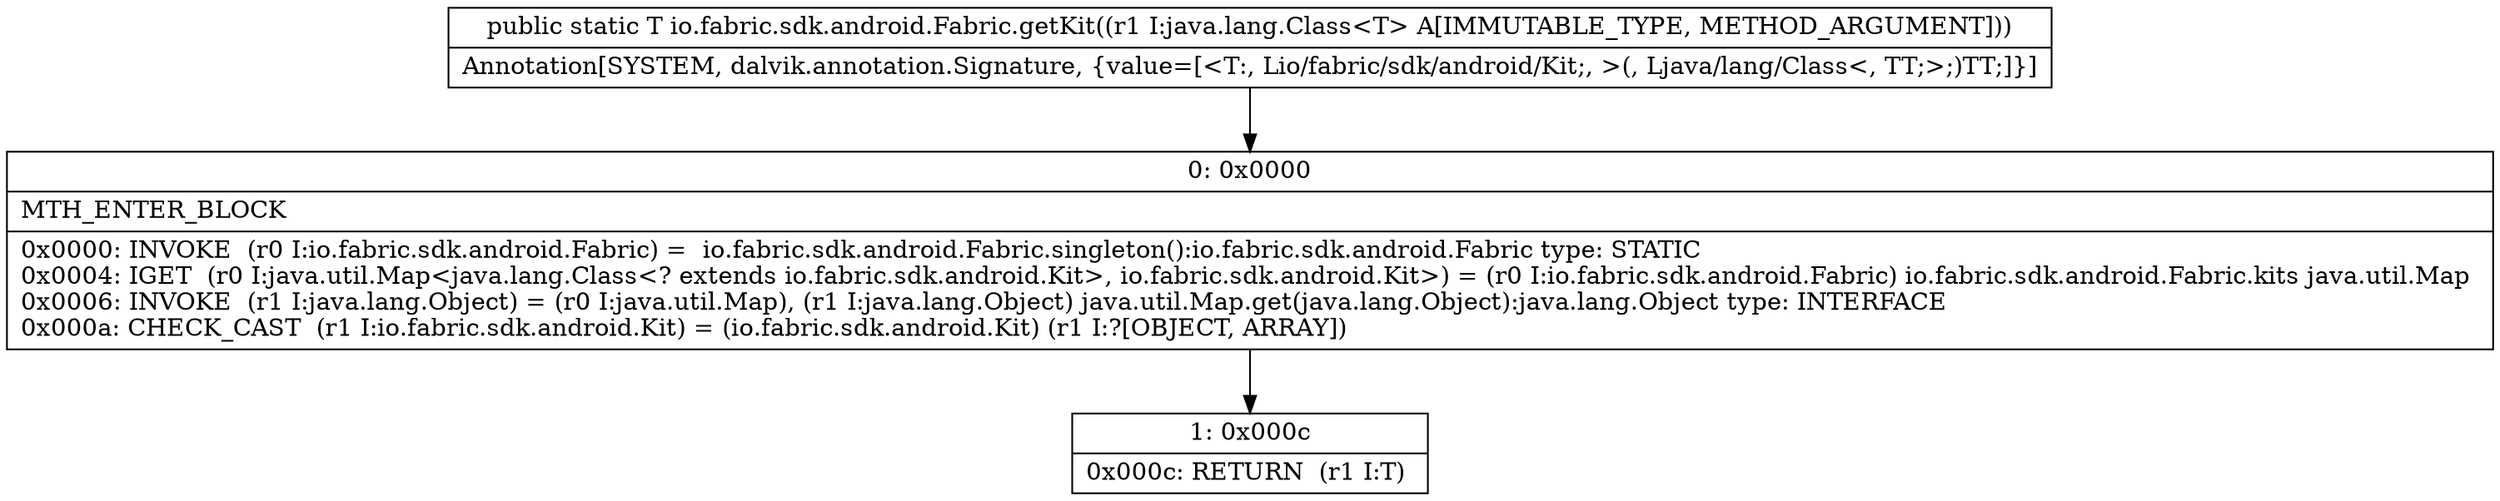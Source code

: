 digraph "CFG forio.fabric.sdk.android.Fabric.getKit(Ljava\/lang\/Class;)Lio\/fabric\/sdk\/android\/Kit;" {
Node_0 [shape=record,label="{0\:\ 0x0000|MTH_ENTER_BLOCK\l|0x0000: INVOKE  (r0 I:io.fabric.sdk.android.Fabric) =  io.fabric.sdk.android.Fabric.singleton():io.fabric.sdk.android.Fabric type: STATIC \l0x0004: IGET  (r0 I:java.util.Map\<java.lang.Class\<? extends io.fabric.sdk.android.Kit\>, io.fabric.sdk.android.Kit\>) = (r0 I:io.fabric.sdk.android.Fabric) io.fabric.sdk.android.Fabric.kits java.util.Map \l0x0006: INVOKE  (r1 I:java.lang.Object) = (r0 I:java.util.Map), (r1 I:java.lang.Object) java.util.Map.get(java.lang.Object):java.lang.Object type: INTERFACE \l0x000a: CHECK_CAST  (r1 I:io.fabric.sdk.android.Kit) = (io.fabric.sdk.android.Kit) (r1 I:?[OBJECT, ARRAY]) \l}"];
Node_1 [shape=record,label="{1\:\ 0x000c|0x000c: RETURN  (r1 I:T) \l}"];
MethodNode[shape=record,label="{public static T io.fabric.sdk.android.Fabric.getKit((r1 I:java.lang.Class\<T\> A[IMMUTABLE_TYPE, METHOD_ARGUMENT]))  | Annotation[SYSTEM, dalvik.annotation.Signature, \{value=[\<T:, Lio\/fabric\/sdk\/android\/Kit;, \>(, Ljava\/lang\/Class\<, TT;\>;)TT;]\}]\l}"];
MethodNode -> Node_0;
Node_0 -> Node_1;
}

